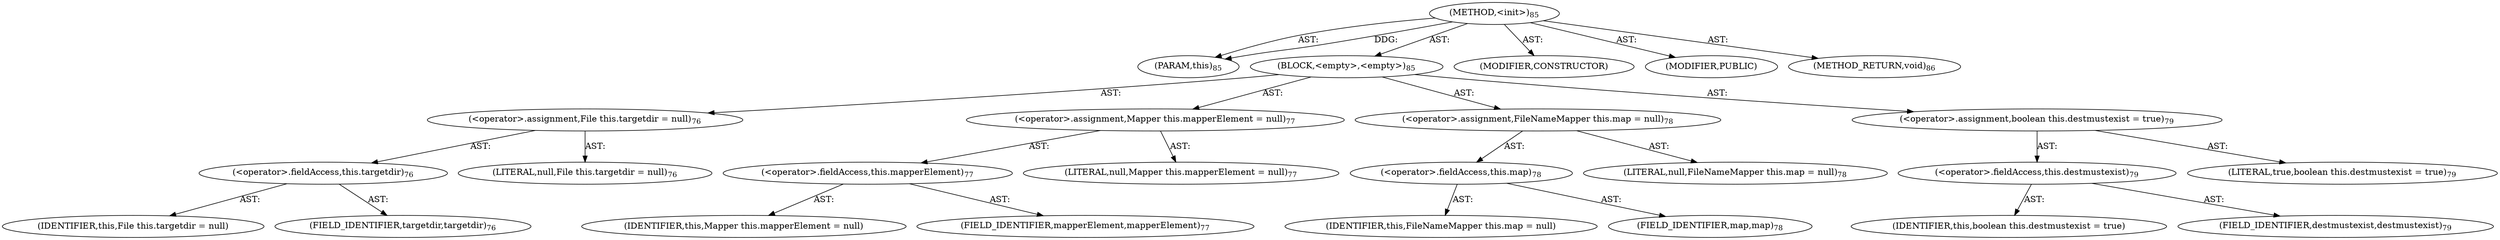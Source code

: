 digraph "&lt;init&gt;" {  
"111669149696" [label = <(METHOD,&lt;init&gt;)<SUB>85</SUB>> ]
"115964116996" [label = <(PARAM,this)<SUB>85</SUB>> ]
"25769803776" [label = <(BLOCK,&lt;empty&gt;,&lt;empty&gt;)<SUB>85</SUB>> ]
"30064771072" [label = <(&lt;operator&gt;.assignment,File this.targetdir = null)<SUB>76</SUB>> ]
"30064771073" [label = <(&lt;operator&gt;.fieldAccess,this.targetdir)<SUB>76</SUB>> ]
"68719476741" [label = <(IDENTIFIER,this,File this.targetdir = null)> ]
"55834574848" [label = <(FIELD_IDENTIFIER,targetdir,targetdir)<SUB>76</SUB>> ]
"90194313216" [label = <(LITERAL,null,File this.targetdir = null)<SUB>76</SUB>> ]
"30064771074" [label = <(&lt;operator&gt;.assignment,Mapper this.mapperElement = null)<SUB>77</SUB>> ]
"30064771075" [label = <(&lt;operator&gt;.fieldAccess,this.mapperElement)<SUB>77</SUB>> ]
"68719476742" [label = <(IDENTIFIER,this,Mapper this.mapperElement = null)> ]
"55834574849" [label = <(FIELD_IDENTIFIER,mapperElement,mapperElement)<SUB>77</SUB>> ]
"90194313217" [label = <(LITERAL,null,Mapper this.mapperElement = null)<SUB>77</SUB>> ]
"30064771076" [label = <(&lt;operator&gt;.assignment,FileNameMapper this.map = null)<SUB>78</SUB>> ]
"30064771077" [label = <(&lt;operator&gt;.fieldAccess,this.map)<SUB>78</SUB>> ]
"68719476743" [label = <(IDENTIFIER,this,FileNameMapper this.map = null)> ]
"55834574850" [label = <(FIELD_IDENTIFIER,map,map)<SUB>78</SUB>> ]
"90194313218" [label = <(LITERAL,null,FileNameMapper this.map = null)<SUB>78</SUB>> ]
"30064771078" [label = <(&lt;operator&gt;.assignment,boolean this.destmustexist = true)<SUB>79</SUB>> ]
"30064771079" [label = <(&lt;operator&gt;.fieldAccess,this.destmustexist)<SUB>79</SUB>> ]
"68719476744" [label = <(IDENTIFIER,this,boolean this.destmustexist = true)> ]
"55834574851" [label = <(FIELD_IDENTIFIER,destmustexist,destmustexist)<SUB>79</SUB>> ]
"90194313219" [label = <(LITERAL,true,boolean this.destmustexist = true)<SUB>79</SUB>> ]
"133143986180" [label = <(MODIFIER,CONSTRUCTOR)> ]
"133143986181" [label = <(MODIFIER,PUBLIC)> ]
"128849018880" [label = <(METHOD_RETURN,void)<SUB>86</SUB>> ]
  "111669149696" -> "115964116996"  [ label = "AST: "] 
  "111669149696" -> "25769803776"  [ label = "AST: "] 
  "111669149696" -> "133143986180"  [ label = "AST: "] 
  "111669149696" -> "133143986181"  [ label = "AST: "] 
  "111669149696" -> "128849018880"  [ label = "AST: "] 
  "25769803776" -> "30064771072"  [ label = "AST: "] 
  "25769803776" -> "30064771074"  [ label = "AST: "] 
  "25769803776" -> "30064771076"  [ label = "AST: "] 
  "25769803776" -> "30064771078"  [ label = "AST: "] 
  "30064771072" -> "30064771073"  [ label = "AST: "] 
  "30064771072" -> "90194313216"  [ label = "AST: "] 
  "30064771073" -> "68719476741"  [ label = "AST: "] 
  "30064771073" -> "55834574848"  [ label = "AST: "] 
  "30064771074" -> "30064771075"  [ label = "AST: "] 
  "30064771074" -> "90194313217"  [ label = "AST: "] 
  "30064771075" -> "68719476742"  [ label = "AST: "] 
  "30064771075" -> "55834574849"  [ label = "AST: "] 
  "30064771076" -> "30064771077"  [ label = "AST: "] 
  "30064771076" -> "90194313218"  [ label = "AST: "] 
  "30064771077" -> "68719476743"  [ label = "AST: "] 
  "30064771077" -> "55834574850"  [ label = "AST: "] 
  "30064771078" -> "30064771079"  [ label = "AST: "] 
  "30064771078" -> "90194313219"  [ label = "AST: "] 
  "30064771079" -> "68719476744"  [ label = "AST: "] 
  "30064771079" -> "55834574851"  [ label = "AST: "] 
  "111669149696" -> "115964116996"  [ label = "DDG: "] 
}
